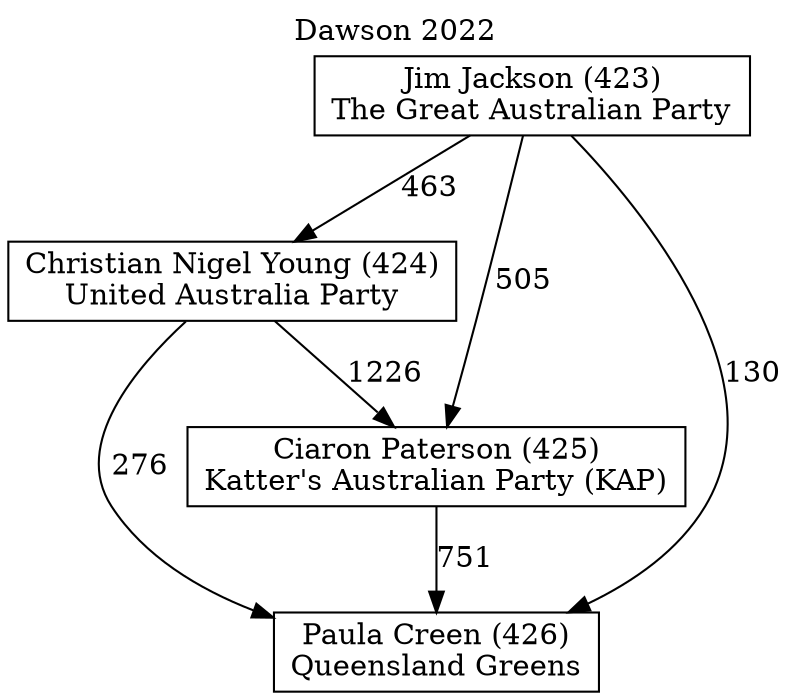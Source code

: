 // House preference flow
digraph "Paula Creen (426)_Dawson_2022" {
	graph [label="Dawson 2022" labelloc=t mclimit=10]
	node [shape=box]
	"Christian Nigel Young (424)" [label="Christian Nigel Young (424)
United Australia Party"]
	"Ciaron Paterson (425)" [label="Ciaron Paterson (425)
Katter's Australian Party (KAP)"]
	"Jim Jackson (423)" [label="Jim Jackson (423)
The Great Australian Party"]
	"Paula Creen (426)" [label="Paula Creen (426)
Queensland Greens"]
	"Christian Nigel Young (424)" -> "Ciaron Paterson (425)" [label=1226]
	"Christian Nigel Young (424)" -> "Paula Creen (426)" [label=276]
	"Ciaron Paterson (425)" -> "Paula Creen (426)" [label=751]
	"Jim Jackson (423)" -> "Christian Nigel Young (424)" [label=463]
	"Jim Jackson (423)" -> "Ciaron Paterson (425)" [label=505]
	"Jim Jackson (423)" -> "Paula Creen (426)" [label=130]
}
